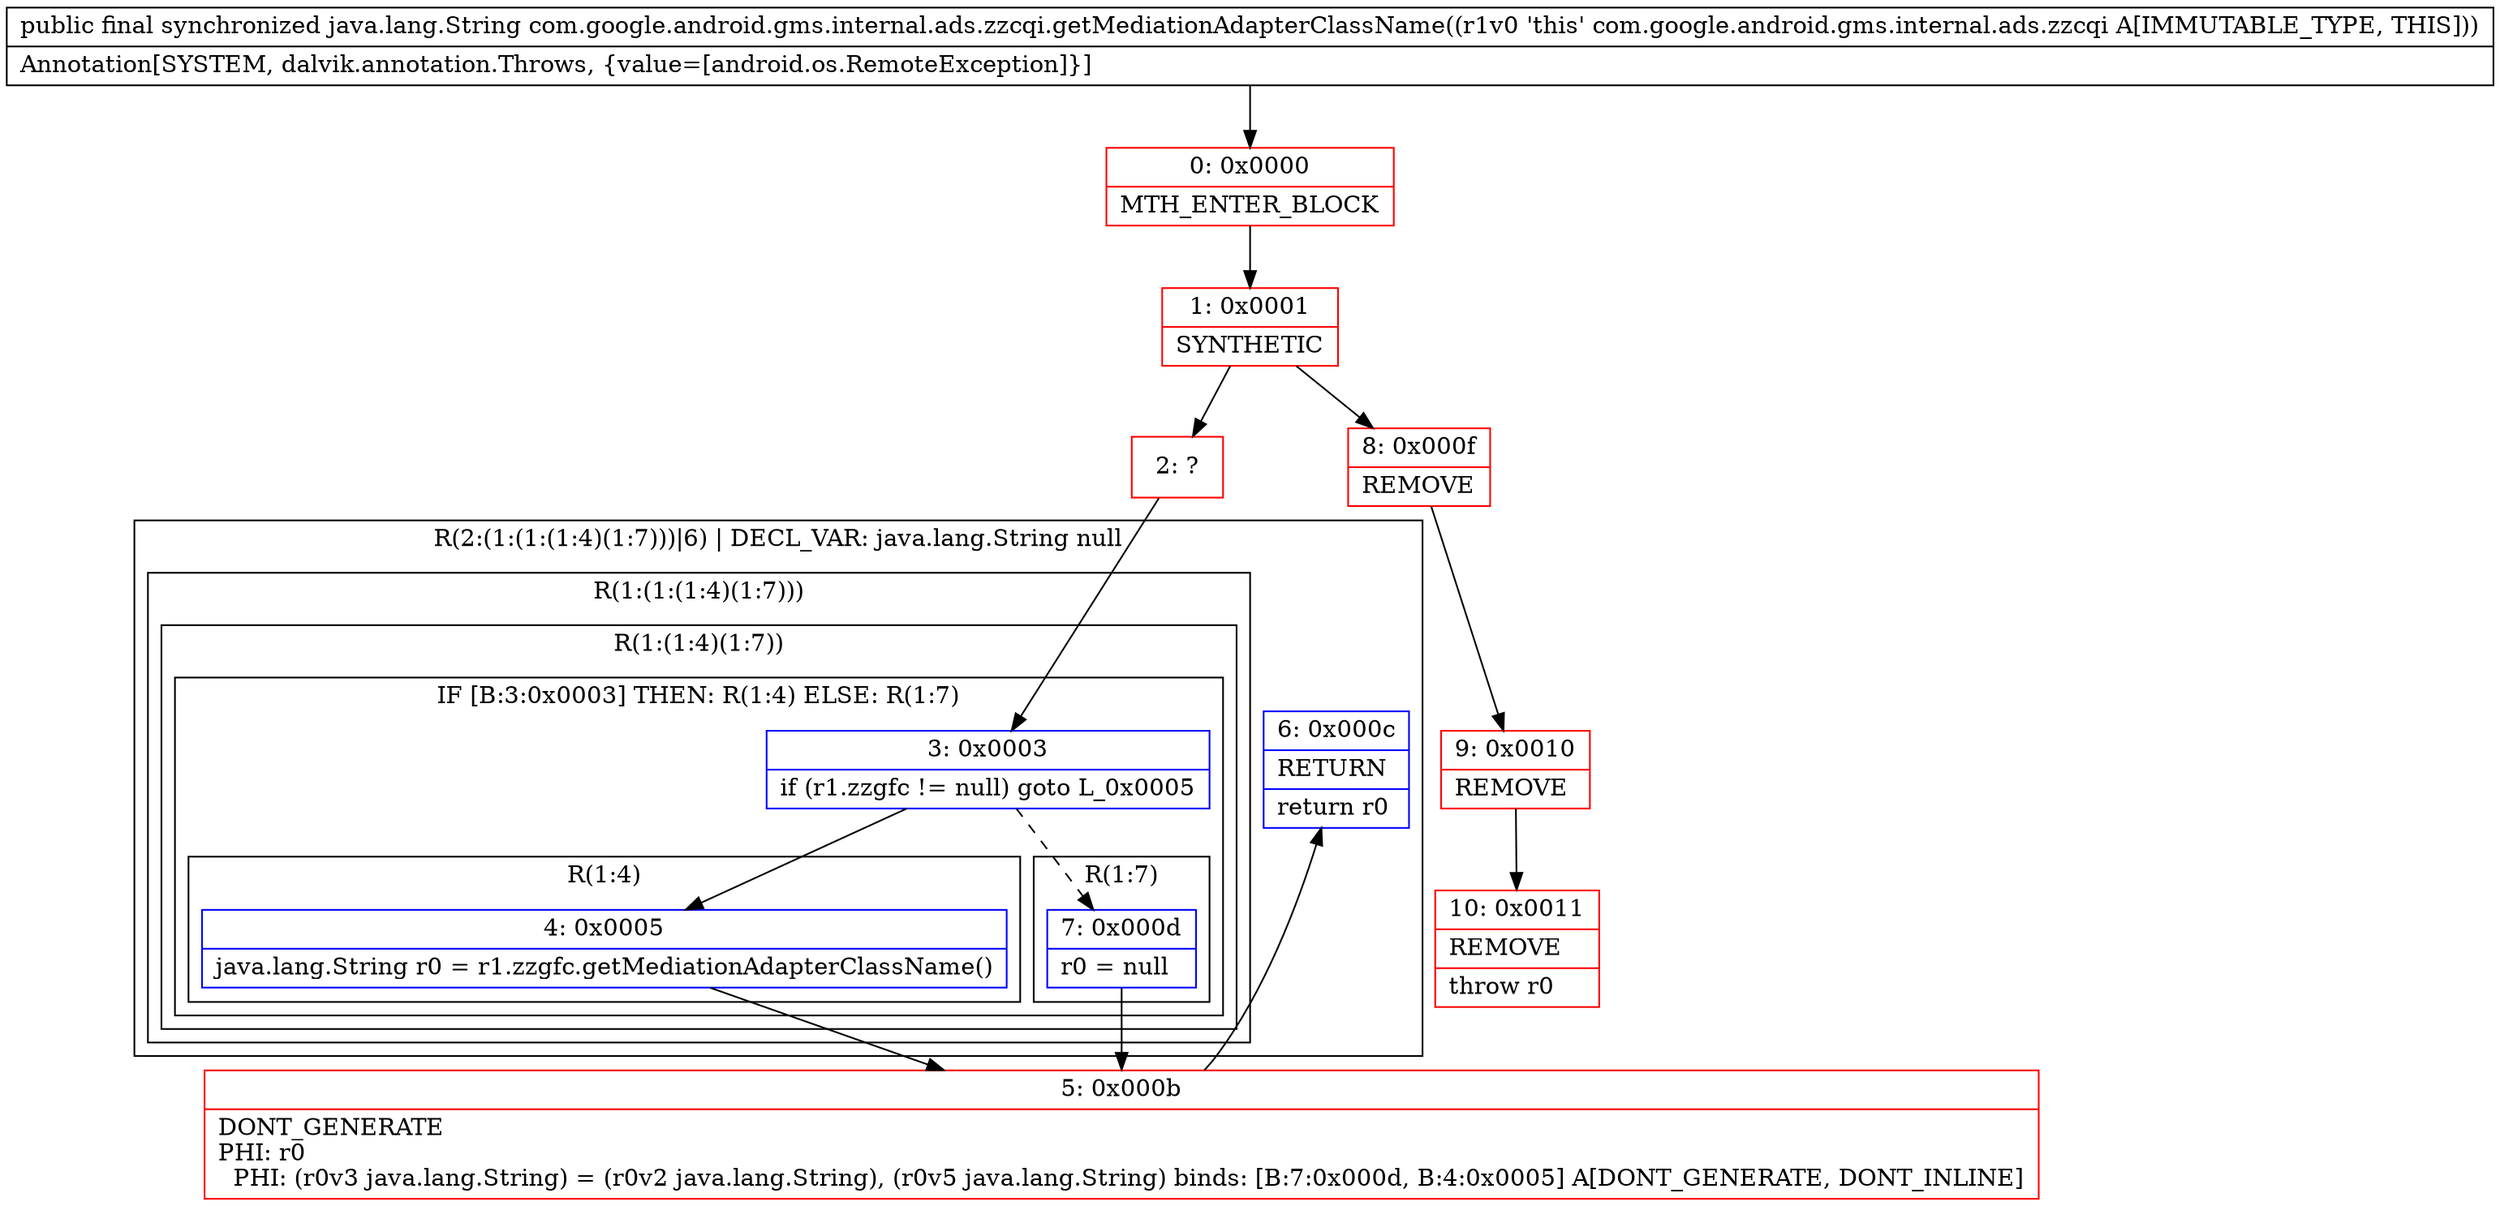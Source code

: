 digraph "CFG forcom.google.android.gms.internal.ads.zzcqi.getMediationAdapterClassName()Ljava\/lang\/String;" {
subgraph cluster_Region_1300189276 {
label = "R(2:(1:(1:(1:4)(1:7)))|6) | DECL_VAR: java.lang.String null\l";
node [shape=record,color=blue];
subgraph cluster_Region_6161044 {
label = "R(1:(1:(1:4)(1:7)))";
node [shape=record,color=blue];
subgraph cluster_Region_1627083489 {
label = "R(1:(1:4)(1:7))";
node [shape=record,color=blue];
subgraph cluster_IfRegion_701572149 {
label = "IF [B:3:0x0003] THEN: R(1:4) ELSE: R(1:7)";
node [shape=record,color=blue];
Node_3 [shape=record,label="{3\:\ 0x0003|if (r1.zzgfc != null) goto L_0x0005\l}"];
subgraph cluster_Region_327525369 {
label = "R(1:4)";
node [shape=record,color=blue];
Node_4 [shape=record,label="{4\:\ 0x0005|java.lang.String r0 = r1.zzgfc.getMediationAdapterClassName()\l}"];
}
subgraph cluster_Region_1952712136 {
label = "R(1:7)";
node [shape=record,color=blue];
Node_7 [shape=record,label="{7\:\ 0x000d|r0 = null\l}"];
}
}
}
}
Node_6 [shape=record,label="{6\:\ 0x000c|RETURN\l|return r0\l}"];
}
Node_0 [shape=record,color=red,label="{0\:\ 0x0000|MTH_ENTER_BLOCK\l}"];
Node_1 [shape=record,color=red,label="{1\:\ 0x0001|SYNTHETIC\l}"];
Node_2 [shape=record,color=red,label="{2\:\ ?}"];
Node_5 [shape=record,color=red,label="{5\:\ 0x000b|DONT_GENERATE\lPHI: r0 \l  PHI: (r0v3 java.lang.String) = (r0v2 java.lang.String), (r0v5 java.lang.String) binds: [B:7:0x000d, B:4:0x0005] A[DONT_GENERATE, DONT_INLINE]\l}"];
Node_8 [shape=record,color=red,label="{8\:\ 0x000f|REMOVE\l}"];
Node_9 [shape=record,color=red,label="{9\:\ 0x0010|REMOVE\l}"];
Node_10 [shape=record,color=red,label="{10\:\ 0x0011|REMOVE\l|throw r0\l}"];
MethodNode[shape=record,label="{public final synchronized java.lang.String com.google.android.gms.internal.ads.zzcqi.getMediationAdapterClassName((r1v0 'this' com.google.android.gms.internal.ads.zzcqi A[IMMUTABLE_TYPE, THIS]))  | Annotation[SYSTEM, dalvik.annotation.Throws, \{value=[android.os.RemoteException]\}]\l}"];
MethodNode -> Node_0;
Node_3 -> Node_4;
Node_3 -> Node_7[style=dashed];
Node_4 -> Node_5;
Node_7 -> Node_5;
Node_0 -> Node_1;
Node_1 -> Node_2;
Node_1 -> Node_8;
Node_2 -> Node_3;
Node_5 -> Node_6;
Node_8 -> Node_9;
Node_9 -> Node_10;
}

